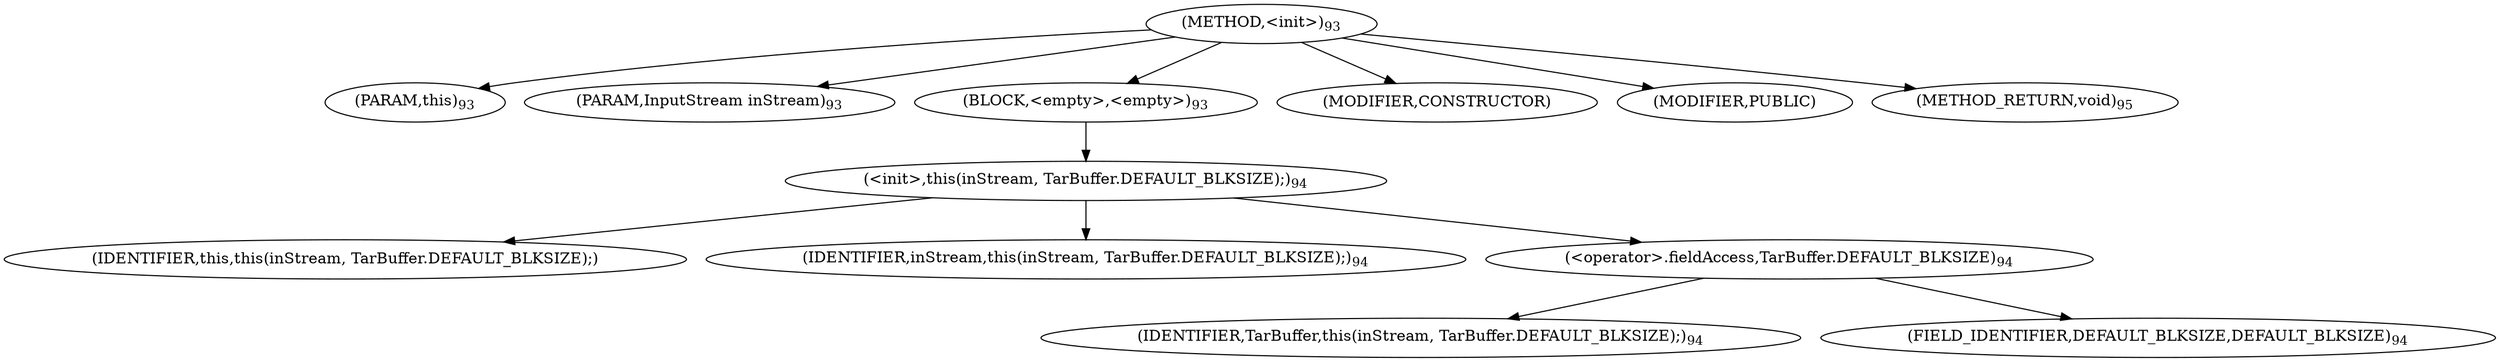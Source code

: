 digraph "&lt;init&gt;" {  
"190" [label = <(METHOD,&lt;init&gt;)<SUB>93</SUB>> ]
"4" [label = <(PARAM,this)<SUB>93</SUB>> ]
"191" [label = <(PARAM,InputStream inStream)<SUB>93</SUB>> ]
"192" [label = <(BLOCK,&lt;empty&gt;,&lt;empty&gt;)<SUB>93</SUB>> ]
"193" [label = <(&lt;init&gt;,this(inStream, TarBuffer.DEFAULT_BLKSIZE);)<SUB>94</SUB>> ]
"3" [label = <(IDENTIFIER,this,this(inStream, TarBuffer.DEFAULT_BLKSIZE);)> ]
"194" [label = <(IDENTIFIER,inStream,this(inStream, TarBuffer.DEFAULT_BLKSIZE);)<SUB>94</SUB>> ]
"195" [label = <(&lt;operator&gt;.fieldAccess,TarBuffer.DEFAULT_BLKSIZE)<SUB>94</SUB>> ]
"196" [label = <(IDENTIFIER,TarBuffer,this(inStream, TarBuffer.DEFAULT_BLKSIZE);)<SUB>94</SUB>> ]
"197" [label = <(FIELD_IDENTIFIER,DEFAULT_BLKSIZE,DEFAULT_BLKSIZE)<SUB>94</SUB>> ]
"198" [label = <(MODIFIER,CONSTRUCTOR)> ]
"199" [label = <(MODIFIER,PUBLIC)> ]
"200" [label = <(METHOD_RETURN,void)<SUB>95</SUB>> ]
  "190" -> "4" 
  "190" -> "191" 
  "190" -> "192" 
  "190" -> "198" 
  "190" -> "199" 
  "190" -> "200" 
  "192" -> "193" 
  "193" -> "3" 
  "193" -> "194" 
  "193" -> "195" 
  "195" -> "196" 
  "195" -> "197" 
}
